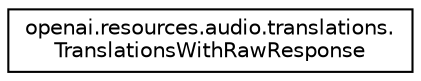 digraph "Graphical Class Hierarchy"
{
 // LATEX_PDF_SIZE
  edge [fontname="Helvetica",fontsize="10",labelfontname="Helvetica",labelfontsize="10"];
  node [fontname="Helvetica",fontsize="10",shape=record];
  rankdir="LR";
  Node0 [label="openai.resources.audio.translations.\lTranslationsWithRawResponse",height=0.2,width=0.4,color="black", fillcolor="white", style="filled",URL="$classopenai_1_1resources_1_1audio_1_1translations_1_1TranslationsWithRawResponse.html",tooltip=" "];
}
